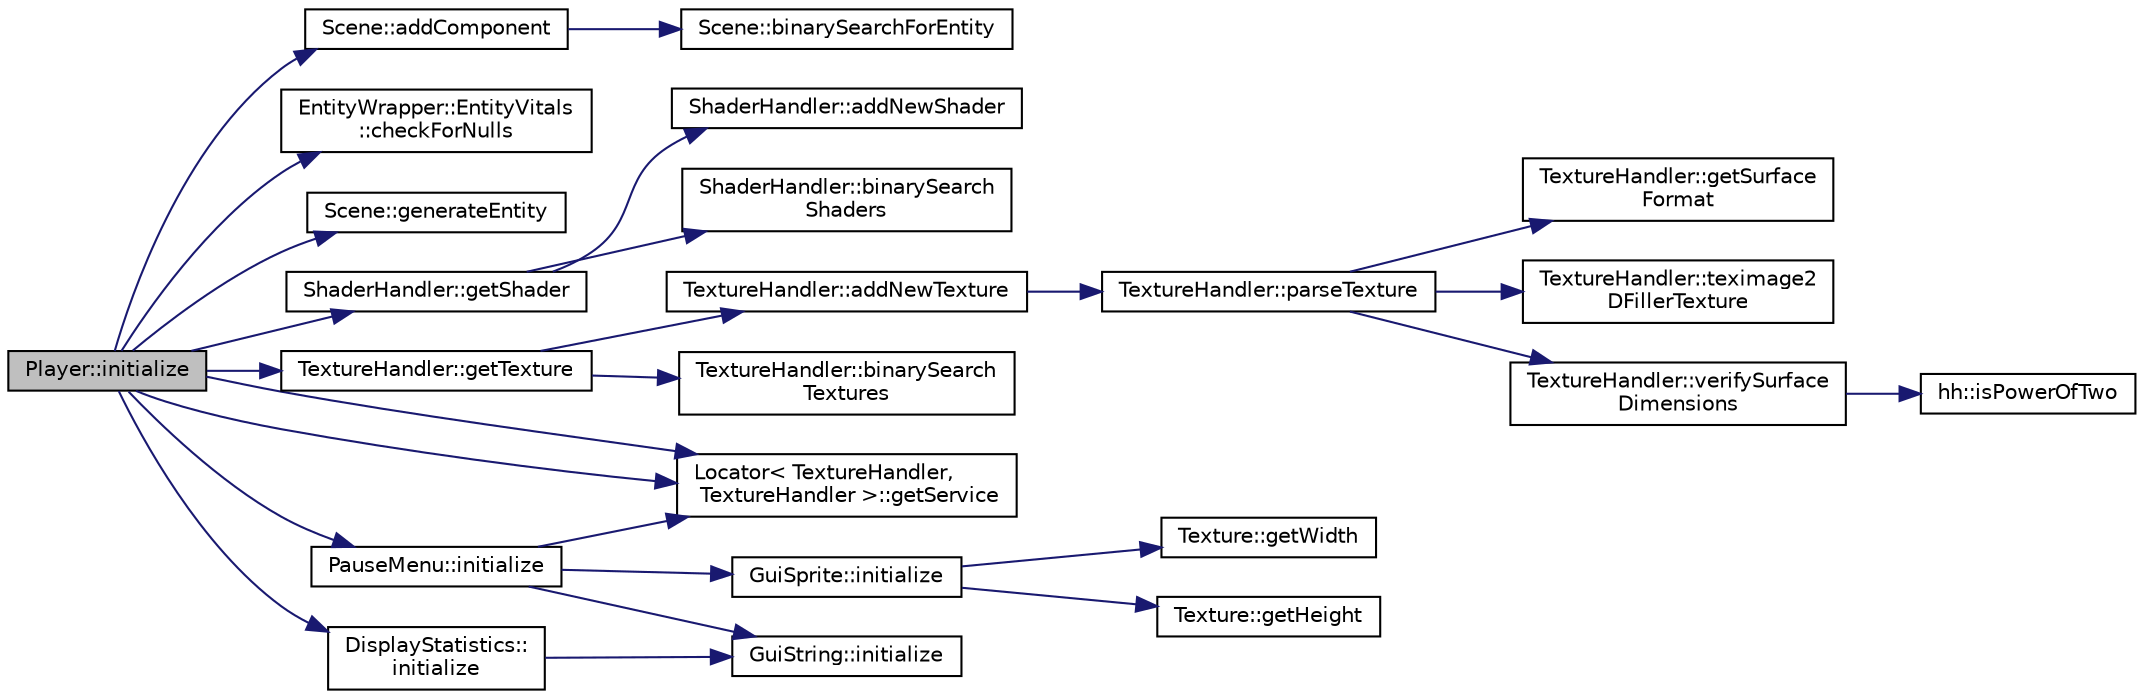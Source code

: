digraph "Player::initialize"
{
 // INTERACTIVE_SVG=YES
 // LATEX_PDF_SIZE
  edge [fontname="Helvetica",fontsize="10",labelfontname="Helvetica",labelfontsize="10"];
  node [fontname="Helvetica",fontsize="10",shape=record];
  rankdir="LR";
  Node1 [label="Player::initialize",height=0.2,width=0.4,color="black", fillcolor="grey75", style="filled", fontcolor="black",tooltip=" "];
  Node1 -> Node2 [color="midnightblue",fontsize="10",style="solid",fontname="Helvetica"];
  Node2 [label="Scene::addComponent",height=0.2,width=0.4,color="black", fillcolor="white", style="filled",URL="$d6/db5/class_scene.html#a8be9ee80a306fd6eaeb621367cb3a353",tooltip=" "];
  Node2 -> Node3 [color="midnightblue",fontsize="10",style="solid",fontname="Helvetica"];
  Node3 [label="Scene::binarySearchForEntity",height=0.2,width=0.4,color="black", fillcolor="white", style="filled",URL="$d6/db5/class_scene.html#a55c346bea3f04eb9d9f8476a68c2fa93",tooltip=" "];
  Node1 -> Node4 [color="midnightblue",fontsize="10",style="solid",fontname="Helvetica"];
  Node4 [label="EntityWrapper::EntityVitals\l::checkForNulls",height=0.2,width=0.4,color="black", fillcolor="white", style="filled",URL="$d5/da8/struct_entity_wrapper_1_1_entity_vitals.html#acf65583e2e08d352ba6d4b4a45454214",tooltip=" "];
  Node1 -> Node5 [color="midnightblue",fontsize="10",style="solid",fontname="Helvetica"];
  Node5 [label="Scene::generateEntity",height=0.2,width=0.4,color="black", fillcolor="white", style="filled",URL="$d6/db5/class_scene.html#ab4f95ed65ad2f033c8221992840668b7",tooltip=" "];
  Node1 -> Node6 [color="midnightblue",fontsize="10",style="solid",fontname="Helvetica"];
  Node6 [label="Locator\< TextureHandler,\l TextureHandler \>::getService",height=0.2,width=0.4,color="black", fillcolor="white", style="filled",URL="$d2/d23/class_locator.html#a310ebd51e96b6341e25471b651afaf34",tooltip=" "];
  Node1 -> Node6 [color="midnightblue",fontsize="10",style="solid",fontname="Helvetica"];
  Node1 -> Node7 [color="midnightblue",fontsize="10",style="solid",fontname="Helvetica"];
  Node7 [label="ShaderHandler::getShader",height=0.2,width=0.4,color="black", fillcolor="white", style="filled",URL="$de/d51/class_shader_handler.html#ad478cf645ea1baf7f0172059d3f9d40a",tooltip=" "];
  Node7 -> Node8 [color="midnightblue",fontsize="10",style="solid",fontname="Helvetica"];
  Node8 [label="ShaderHandler::addNewShader",height=0.2,width=0.4,color="black", fillcolor="white", style="filled",URL="$de/d51/class_shader_handler.html#aa6135a3de8989141daaf63815d7e3ba5",tooltip=" "];
  Node7 -> Node9 [color="midnightblue",fontsize="10",style="solid",fontname="Helvetica"];
  Node9 [label="ShaderHandler::binarySearch\lShaders",height=0.2,width=0.4,color="black", fillcolor="white", style="filled",URL="$de/d51/class_shader_handler.html#ad363f345aa76d162312c455de9a4ee40",tooltip=" "];
  Node1 -> Node10 [color="midnightblue",fontsize="10",style="solid",fontname="Helvetica"];
  Node10 [label="TextureHandler::getTexture",height=0.2,width=0.4,color="black", fillcolor="white", style="filled",URL="$d7/d13/class_texture_handler.html#a85fb7e3ae43c7a58a288e7285b9e58bf",tooltip=" "];
  Node10 -> Node11 [color="midnightblue",fontsize="10",style="solid",fontname="Helvetica"];
  Node11 [label="TextureHandler::addNewTexture",height=0.2,width=0.4,color="black", fillcolor="white", style="filled",URL="$d7/d13/class_texture_handler.html#a7b2135a42ef0d0d83fcfe8cf8d61828e",tooltip=" "];
  Node11 -> Node12 [color="midnightblue",fontsize="10",style="solid",fontname="Helvetica"];
  Node12 [label="TextureHandler::parseTexture",height=0.2,width=0.4,color="black", fillcolor="white", style="filled",URL="$d7/d13/class_texture_handler.html#a11178629a8ef637496caabd5ddbae66d",tooltip=" "];
  Node12 -> Node13 [color="midnightblue",fontsize="10",style="solid",fontname="Helvetica"];
  Node13 [label="TextureHandler::getSurface\lFormat",height=0.2,width=0.4,color="black", fillcolor="white", style="filled",URL="$d7/d13/class_texture_handler.html#ac16e35d1c6ff692b412cec898f0eae42",tooltip=" "];
  Node12 -> Node14 [color="midnightblue",fontsize="10",style="solid",fontname="Helvetica"];
  Node14 [label="TextureHandler::teximage2\lDFillerTexture",height=0.2,width=0.4,color="black", fillcolor="white", style="filled",URL="$d7/d13/class_texture_handler.html#a49d75156d87a0d0666693dbae6a6c5a4",tooltip=" "];
  Node12 -> Node15 [color="midnightblue",fontsize="10",style="solid",fontname="Helvetica"];
  Node15 [label="TextureHandler::verifySurface\lDimensions",height=0.2,width=0.4,color="black", fillcolor="white", style="filled",URL="$d7/d13/class_texture_handler.html#a6420e706aa78904c657f5f95165ec207",tooltip=" "];
  Node15 -> Node16 [color="midnightblue",fontsize="10",style="solid",fontname="Helvetica"];
  Node16 [label="hh::isPowerOfTwo",height=0.2,width=0.4,color="black", fillcolor="white", style="filled",URL="$d7/dd1/namespacehh.html#ac873cd925e3e7e68b6975dac4182baa7",tooltip=" "];
  Node10 -> Node17 [color="midnightblue",fontsize="10",style="solid",fontname="Helvetica"];
  Node17 [label="TextureHandler::binarySearch\lTextures",height=0.2,width=0.4,color="black", fillcolor="white", style="filled",URL="$d7/d13/class_texture_handler.html#a3a76dad8ed61e8776536fd2cb59bab10",tooltip=" "];
  Node1 -> Node18 [color="midnightblue",fontsize="10",style="solid",fontname="Helvetica"];
  Node18 [label="DisplayStatistics::\linitialize",height=0.2,width=0.4,color="black", fillcolor="white", style="filled",URL="$dc/d84/class_display_statistics.html#aeef7680e2310f99d76f6f6724b4b5b66",tooltip=" "];
  Node18 -> Node19 [color="midnightblue",fontsize="10",style="solid",fontname="Helvetica"];
  Node19 [label="GuiString::initialize",height=0.2,width=0.4,color="black", fillcolor="white", style="filled",URL="$dd/df5/class_gui_string.html#a092c979f8a66d3226f191b63f32f7e81",tooltip=" "];
  Node1 -> Node20 [color="midnightblue",fontsize="10",style="solid",fontname="Helvetica"];
  Node20 [label="PauseMenu::initialize",height=0.2,width=0.4,color="black", fillcolor="white", style="filled",URL="$d4/de5/class_pause_menu.html#a29f8b79ccd65bdc49a8c50e8f53f766f",tooltip=" "];
  Node20 -> Node6 [color="midnightblue",fontsize="10",style="solid",fontname="Helvetica"];
  Node20 -> Node19 [color="midnightblue",fontsize="10",style="solid",fontname="Helvetica"];
  Node20 -> Node21 [color="midnightblue",fontsize="10",style="solid",fontname="Helvetica"];
  Node21 [label="GuiSprite::initialize",height=0.2,width=0.4,color="black", fillcolor="white", style="filled",URL="$d1/db9/class_gui_sprite.html#a50b84e21fcb306c538ed057bd0eea717",tooltip=" "];
  Node21 -> Node22 [color="midnightblue",fontsize="10",style="solid",fontname="Helvetica"];
  Node22 [label="Texture::getHeight",height=0.2,width=0.4,color="black", fillcolor="white", style="filled",URL="$d2/d7f/class_texture.html#a0eaebfd0e00f88d19a64ed05ea634539",tooltip=" "];
  Node21 -> Node23 [color="midnightblue",fontsize="10",style="solid",fontname="Helvetica"];
  Node23 [label="Texture::getWidth",height=0.2,width=0.4,color="black", fillcolor="white", style="filled",URL="$d2/d7f/class_texture.html#a4d8e86e7df22179e8f3af9392020608c",tooltip=" "];
}
